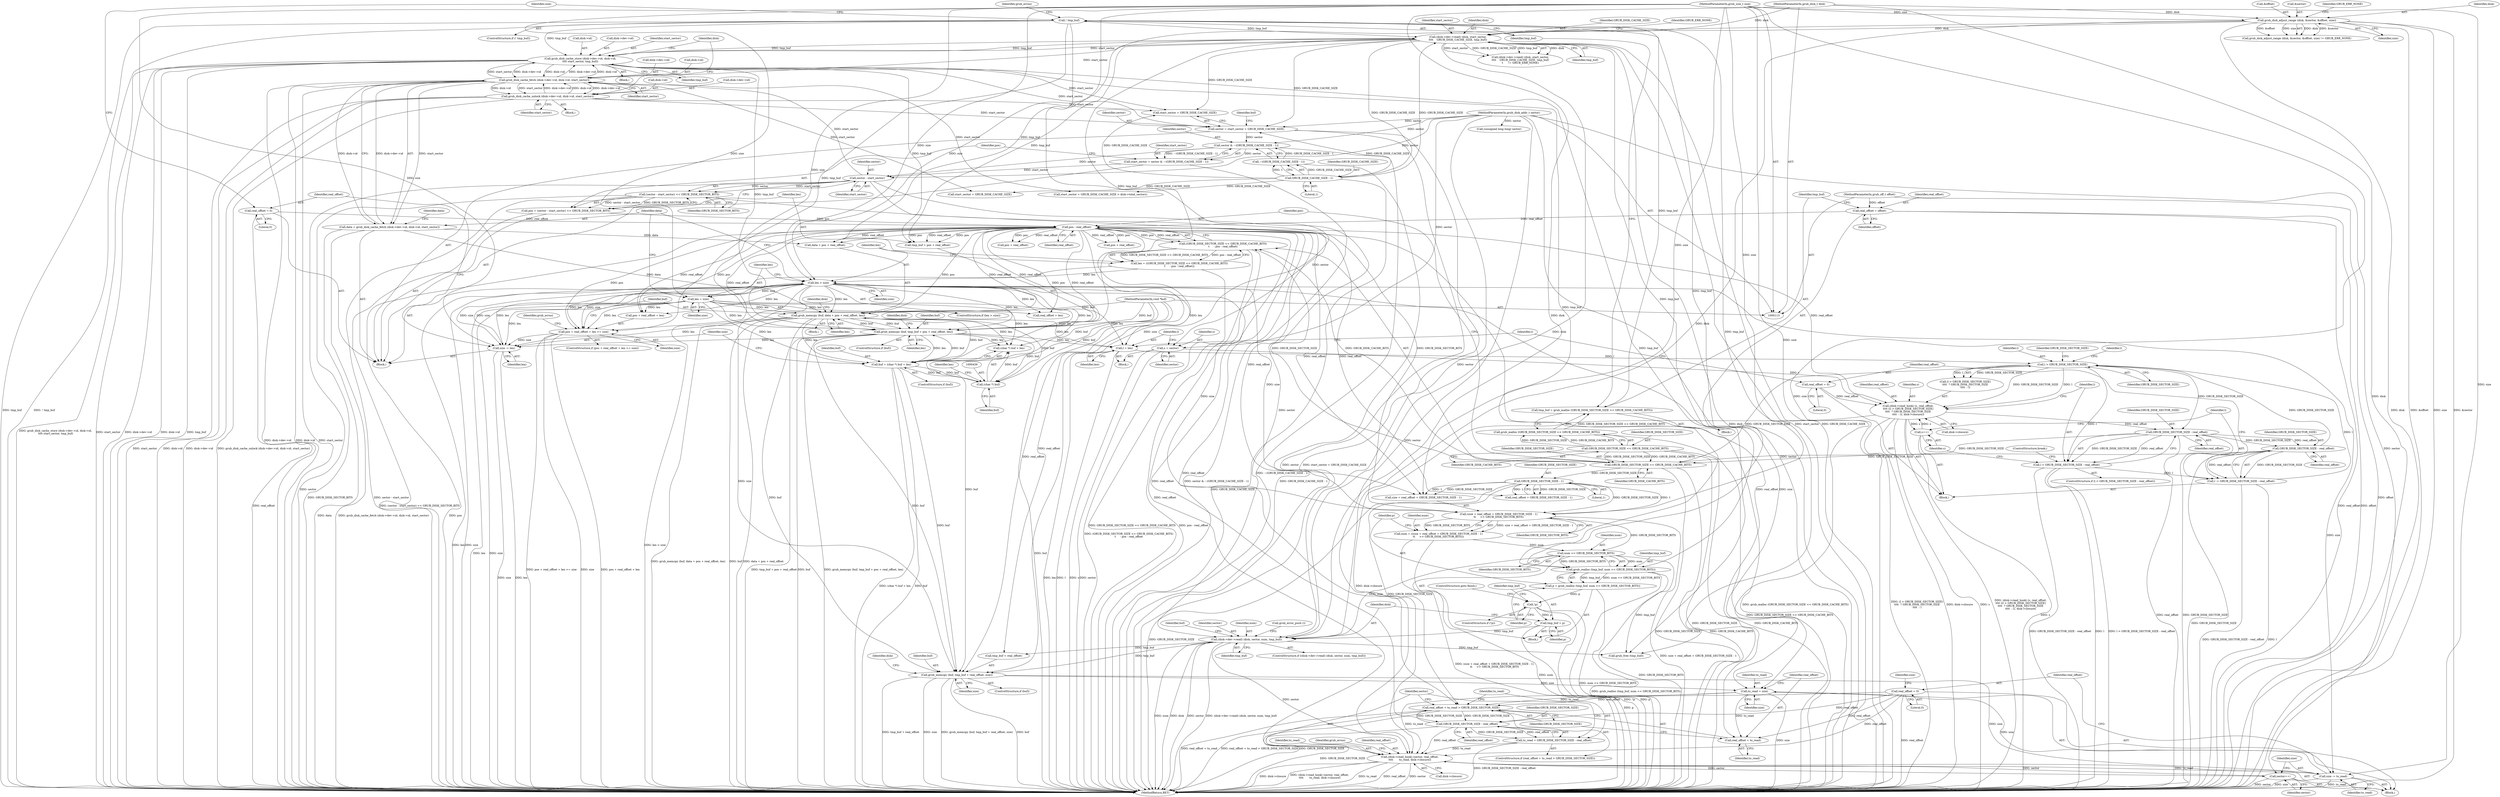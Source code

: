 digraph "0_radare2_c57997e76ec70862174a1b3b3aeb62a6f8570e85@API" {
"1000327" [label="(Call,to_read = size)"];
"1000355" [label="(Call,size -= to_read)"];
"1000341" [label="(Call,(disk->read_hook) (sector, real_offset,\n\t\t\t\t       to_read, disk->closure))"];
"1000296" [label="(Call,(disk->dev->read) (disk, sector, num, tmp_buf))"];
"1000258" [label="(Call,(disk->dev->read) (disk, start_sector,\n\t\t\t\t    GRUB_DISK_CACHE_SIZE, tmp_buf))"];
"1000124" [label="(Call,grub_disk_adjust_range (disk, &sector, &offset, size))"];
"1000114" [label="(MethodParameterIn,grub_disk_t disk)"];
"1000117" [label="(MethodParameterIn,grub_size_t size)"];
"1000198" [label="(Call,grub_disk_cache_fetch (disk->dev->id, disk->id, start_sector))"];
"1000236" [label="(Call,grub_disk_cache_unlock (disk->dev->id, disk->id, start_sector))"];
"1000372" [label="(Call,grub_disk_cache_store (disk->dev->id, disk->id,\n\t\t\t\t start_sector, tmp_buf))"];
"1000154" [label="(Call,! tmp_buf)"];
"1000147" [label="(Call,tmp_buf = grub_malloc (GRUB_DISK_SECTOR_SIZE << GRUB_DISK_CACHE_BITS))"];
"1000149" [label="(Call,grub_malloc (GRUB_DISK_SECTOR_SIZE << GRUB_DISK_CACHE_BITS))"];
"1000150" [label="(Call,GRUB_DISK_SECTOR_SIZE << GRUB_DISK_CACHE_BITS)"];
"1000176" [label="(Call,sector - start_sector)"];
"1000167" [label="(Call,sector & ~(GRUB_DISK_CACHE_SIZE - 1))"];
"1000428" [label="(Call,sector = start_sector + GRUB_DISK_CACHE_SIZE)"];
"1000170" [label="(Call,GRUB_DISK_CACHE_SIZE - 1)"];
"1000115" [label="(MethodParameterIn,grub_disk_addr_t sector)"];
"1000169" [label="(Call,~(GRUB_DISK_CACHE_SIZE - 1))"];
"1000165" [label="(Call,start_sector = sector & ~(GRUB_DISK_CACHE_SIZE - 1))"];
"1000285" [label="(Call,num << GRUB_DISK_SECTOR_BITS)"];
"1000270" [label="(Call,num = ((size + real_offset + GRUB_DISK_SECTOR_SIZE - 1)\n\t\t     >> GRUB_DISK_SECTOR_BITS))"];
"1000272" [label="(Call,(size + real_offset + GRUB_DISK_SECTOR_SIZE - 1)\n\t\t     >> GRUB_DISK_SECTOR_BITS)"];
"1000190" [label="(Call,len > size)"];
"1000180" [label="(Call,len = ((GRUB_DISK_SECTOR_SIZE << GRUB_DISK_CACHE_BITS)\n\t     - pos - real_offset))"];
"1000182" [label="(Call,(GRUB_DISK_SECTOR_SIZE << GRUB_DISK_CACHE_BITS)\n\t     - pos - real_offset)"];
"1000183" [label="(Call,GRUB_DISK_SECTOR_SIZE << GRUB_DISK_CACHE_BITS)"];
"1000422" [label="(Call,GRUB_DISK_SECTOR_SIZE - real_offset)"];
"1000414" [label="(Call,GRUB_DISK_SECTOR_SIZE - real_offset)"];
"1000403" [label="(Call,l > GRUB_DISK_SECTOR_SIZE)"];
"1000393" [label="(Call,l = len)"];
"1000193" [label="(Call,len = size)"];
"1000228" [label="(Call,grub_memcpy (buf, data + pos + real_offset, len))"];
"1000364" [label="(Call,grub_memcpy (buf, tmp_buf + pos + real_offset, len))"];
"1000435" [label="(Call,buf = (char *) buf + len)"];
"1000438" [label="(Call,(char *) buf)"];
"1000118" [label="(MethodParameterIn,void *buf)"];
"1000186" [label="(Call,pos - real_offset)"];
"1000173" [label="(Call,pos = (sector - start_sector) << GRUB_DISK_SECTOR_BITS)"];
"1000175" [label="(Call,(sector - start_sector) << GRUB_DISK_SECTOR_BITS)"];
"1000445" [label="(Call,real_offset = 0)"];
"1000144" [label="(Call,real_offset = offset)"];
"1000116" [label="(MethodParameterIn,grub_off_t offset)"];
"1000196" [label="(Call,data = grub_disk_cache_fetch (disk->dev->id, disk->id, start_sector))"];
"1000420" [label="(Call,l -= GRUB_DISK_SECTOR_SIZE - real_offset)"];
"1000412" [label="(Call,l < GRUB_DISK_SECTOR_SIZE - real_offset)"];
"1000399" [label="(Call,(disk->read_hook) (s, real_offset,\n\t\t\t\t ((l > GRUB_DISK_SECTOR_SIZE)\n\t\t\t\t  ? GRUB_DISK_SECTOR_SIZE\n\t\t\t\t  : l), disk->closure))"];
"1000389" [label="(Call,s = sector)"];
"1000418" [label="(Call,s++)"];
"1000425" [label="(Call,real_offset = 0)"];
"1000442" [label="(Call,size -= len)"];
"1000215" [label="(Call,pos + real_offset + len >= size)"];
"1000277" [label="(Call,GRUB_DISK_SECTOR_SIZE - 1)"];
"1000292" [label="(Call,tmp_buf = p)"];
"1000289" [label="(Call,!p)"];
"1000281" [label="(Call,p = grub_realloc (tmp_buf, num << GRUB_DISK_SECTOR_BITS))"];
"1000283" [label="(Call,grub_realloc (tmp_buf, num << GRUB_DISK_SECTOR_BITS))"];
"1000353" [label="(Call,sector++)"];
"1000338" [label="(Call,GRUB_DISK_SECTOR_SIZE - real_offset)"];
"1000331" [label="(Call,real_offset + to_read > GRUB_DISK_SECTOR_SIZE)"];
"1000358" [label="(Call,real_offset = 0)"];
"1000327" [label="(Call,to_read = size)"];
"1000313" [label="(Call,grub_memcpy (buf, tmp_buf + real_offset, size))"];
"1000336" [label="(Call,to_read = GRUB_DISK_SECTOR_SIZE - real_offset)"];
"1000332" [label="(Call,real_offset + to_read)"];
"1000147" [label="(Call,tmp_buf = grub_malloc (GRUB_DISK_SECTOR_SIZE << GRUB_DISK_CACHE_BITS))"];
"1000312" [label="(Identifier,buf)"];
"1000438" [label="(Call,(char *) buf)"];
"1000339" [label="(Identifier,GRUB_DISK_SECTOR_SIZE)"];
"1000292" [label="(Call,tmp_buf = p)"];
"1000296" [label="(Call,(disk->dev->read) (disk, sector, num, tmp_buf))"];
"1000232" [label="(Call,pos + real_offset)"];
"1000412" [label="(Call,l < GRUB_DISK_SECTOR_SIZE - real_offset)"];
"1000415" [label="(Identifier,GRUB_DISK_SECTOR_SIZE)"];
"1000332" [label="(Call,real_offset + to_read)"];
"1000257" [label="(Call,(disk->dev->read) (disk, start_sector,\n\t\t\t\t    GRUB_DISK_CACHE_SIZE, tmp_buf)\n\t      != GRUB_ERR_NONE)"];
"1000298" [label="(Identifier,sector)"];
"1000313" [label="(Call,grub_memcpy (buf, tmp_buf + real_offset, size))"];
"1000331" [label="(Call,real_offset + to_read > GRUB_DISK_SECTOR_SIZE)"];
"1000334" [label="(Identifier,to_read)"];
"1000145" [label="(Identifier,real_offset)"];
"1000358" [label="(Call,real_offset = 0)"];
"1000157" [label="(Identifier,grub_errno)"];
"1000262" [label="(Identifier,tmp_buf)"];
"1000354" [label="(Identifier,sector)"];
"1000126" [label="(Call,&sector)"];
"1000204" [label="(Call,disk->id)"];
"1000192" [label="(Identifier,size)"];
"1000375" [label="(Identifier,disk)"];
"1000213" [label="(Block,)"];
"1000417" [label="(ControlStructure,break;)"];
"1000194" [label="(Identifier,len)"];
"1000131" [label="(Identifier,GRUB_ERR_NONE)"];
"1000215" [label="(Call,pos + real_offset + len >= size)"];
"1000280" [label="(Identifier,GRUB_DISK_SECTOR_BITS)"];
"1000340" [label="(Identifier,real_offset)"];
"1000389" [label="(Call,s = sector)"];
"1000360" [label="(Literal,0)"];
"1000366" [label="(Call,tmp_buf + pos + real_offset)"];
"1000422" [label="(Call,GRUB_DISK_SECTOR_SIZE - real_offset)"];
"1000282" [label="(Identifier,p)"];
"1000245" [label="(Identifier,start_sector)"];
"1000263" [label="(Identifier,GRUB_ERR_NONE)"];
"1000170" [label="(Call,GRUB_DISK_CACHE_SIZE - 1)"];
"1000397" [label="(Identifier,l)"];
"1000195" [label="(Identifier,size)"];
"1000429" [label="(Identifier,sector)"];
"1000390" [label="(Identifier,s)"];
"1000224" [label="(Identifier,grub_errno)"];
"1000446" [label="(Identifier,real_offset)"];
"1000271" [label="(Identifier,num)"];
"1000114" [label="(MethodParameterIn,grub_disk_t disk)"];
"1000295" [label="(ControlStructure,if ((disk->dev->read) (disk, sector, num, tmp_buf)))"];
"1000196" [label="(Call,data = grub_disk_cache_fetch (disk->dev->id, disk->id, start_sector))"];
"1000183" [label="(Call,GRUB_DISK_SECTOR_SIZE << GRUB_DISK_CACHE_BITS)"];
"1000155" [label="(Identifier,tmp_buf)"];
"1000284" [label="(Identifier,tmp_buf)"];
"1000335" [label="(Identifier,GRUB_DISK_SECTOR_SIZE)"];
"1000176" [label="(Call,sector - start_sector)"];
"1000344" [label="(Identifier,to_read)"];
"1000342" [label="(Identifier,sector)"];
"1000167" [label="(Call,sector & ~(GRUB_DISK_CACHE_SIZE - 1))"];
"1000402" [label="(Call,(l > GRUB_DISK_SECTOR_SIZE)\n\t\t\t\t  ? GRUB_DISK_SECTOR_SIZE\n\t\t\t\t  : l)"];
"1000300" [label="(Identifier,tmp_buf)"];
"1000400" [label="(Identifier,s)"];
"1000291" [label="(ControlStructure,goto finish;)"];
"1000424" [label="(Identifier,real_offset)"];
"1000207" [label="(Identifier,start_sector)"];
"1000404" [label="(Identifier,l)"];
"1000440" [label="(Identifier,buf)"];
"1000373" [label="(Call,disk->dev->id)"];
"1000180" [label="(Call,len = ((GRUB_DISK_SECTOR_SIZE << GRUB_DISK_CACHE_BITS)\n\t     - pos - real_offset))"];
"1000149" [label="(Call,grub_malloc (GRUB_DISK_SECTOR_SIZE << GRUB_DISK_CACHE_BITS))"];
"1000359" [label="(Identifier,real_offset)"];
"1000382" [label="(Identifier,tmp_buf)"];
"1000362" [label="(ControlStructure,if (buf))"];
"1000277" [label="(Call,GRUB_DISK_SECTOR_SIZE - 1)"];
"1000260" [label="(Identifier,start_sector)"];
"1000287" [label="(Identifier,GRUB_DISK_SECTOR_BITS)"];
"1000395" [label="(Identifier,len)"];
"1000235" [label="(Identifier,len)"];
"1000125" [label="(Identifier,disk)"];
"1000251" [label="(Call,start_sector + GRUB_DISK_CACHE_SIZE)"];
"1000237" [label="(Call,disk->dev->id)"];
"1000153" [label="(ControlStructure,if (! tmp_buf))"];
"1000166" [label="(Identifier,start_sector)"];
"1000221" [label="(Identifier,size)"];
"1000279" [label="(Literal,1)"];
"1000150" [label="(Call,GRUB_DISK_SECTOR_SIZE << GRUB_DISK_CACHE_BITS)"];
"1000144" [label="(Call,real_offset = offset)"];
"1000447" [label="(Literal,0)"];
"1000179" [label="(Identifier,GRUB_DISK_SECTOR_BITS)"];
"1000199" [label="(Call,disk->dev->id)"];
"1000273" [label="(Call,size + real_offset + GRUB_DISK_SECTOR_SIZE - 1)"];
"1000336" [label="(Call,to_read = GRUB_DISK_SECTOR_SIZE - real_offset)"];
"1000387" [label="(Block,)"];
"1000119" [label="(Block,)"];
"1000230" [label="(Call,data + pos + real_offset)"];
"1000124" [label="(Call,grub_disk_adjust_range (disk, &sector, &offset, size))"];
"1000177" [label="(Identifier,sector)"];
"1000434" [label="(Identifier,buf)"];
"1000433" [label="(ControlStructure,if (buf))"];
"1000453" [label="(MethodReturn,RET)"];
"1000115" [label="(MethodParameterIn,grub_disk_addr_t sector)"];
"1000435" [label="(Call,buf = (char *) buf + len)"];
"1000289" [label="(Call,!p)"];
"1000371" [label="(Identifier,len)"];
"1000181" [label="(Identifier,len)"];
"1000299" [label="(Identifier,num)"];
"1000302" [label="(Call,grub_error_push ())"];
"1000154" [label="(Call,! tmp_buf)"];
"1000236" [label="(Call,grub_disk_cache_unlock (disk->dev->id, disk->id, start_sector))"];
"1000385" [label="(Identifier,disk)"];
"1000286" [label="(Identifier,num)"];
"1000341" [label="(Call,(disk->read_hook) (sector, real_offset,\n\t\t\t\t       to_read, disk->closure))"];
"1000421" [label="(Identifier,l)"];
"1000391" [label="(Identifier,sector)"];
"1000290" [label="(Identifier,p)"];
"1000443" [label="(Identifier,size)"];
"1000423" [label="(Identifier,GRUB_DISK_SECTOR_SIZE)"];
"1000408" [label="(Call,disk->closure)"];
"1000174" [label="(Identifier,pos)"];
"1000372" [label="(Call,grub_disk_cache_store (disk->dev->id, disk->id,\n\t\t\t\t start_sector, tmp_buf))"];
"1000368" [label="(Call,pos + real_offset)"];
"1000270" [label="(Call,num = ((size + real_offset + GRUB_DISK_SECTOR_SIZE - 1)\n\t\t     >> GRUB_DISK_SECTOR_BITS))"];
"1000218" [label="(Call,real_offset + len)"];
"1000418" [label="(Call,s++)"];
"1000173" [label="(Call,pos = (sector - start_sector) << GRUB_DISK_SECTOR_BITS)"];
"1000191" [label="(Identifier,len)"];
"1000239" [label="(Identifier,disk)"];
"1000210" [label="(Block,)"];
"1000328" [label="(Identifier,to_read)"];
"1000123" [label="(Call,grub_disk_adjust_range (disk, &sector, &offset, size) != GRUB_ERR_NONE)"];
"1000399" [label="(Call,(disk->read_hook) (s, real_offset,\n\t\t\t\t ((l > GRUB_DISK_SECTOR_SIZE)\n\t\t\t\t  ? GRUB_DISK_SECTOR_SIZE\n\t\t\t\t  : l), disk->closure))"];
"1000137" [label="(Call,(unsigned long long) sector)"];
"1000427" [label="(Literal,0)"];
"1000151" [label="(Identifier,GRUB_DISK_SECTOR_SIZE)"];
"1000175" [label="(Call,(sector - start_sector) << GRUB_DISK_SECTOR_BITS)"];
"1000356" [label="(Identifier,size)"];
"1000148" [label="(Identifier,tmp_buf)"];
"1000250" [label="(Call,start_sector + GRUB_DISK_CACHE_SIZE > disk->total_sectors)"];
"1000297" [label="(Identifier,disk)"];
"1000116" [label="(MethodParameterIn,grub_off_t offset)"];
"1000285" [label="(Call,num << GRUB_DISK_SECTOR_BITS)"];
"1000229" [label="(Identifier,buf)"];
"1000198" [label="(Call,grub_disk_cache_fetch (disk->dev->id, disk->id, start_sector))"];
"1000401" [label="(Identifier,real_offset)"];
"1000160" [label="(Block,)"];
"1000315" [label="(Call,tmp_buf + real_offset)"];
"1000184" [label="(Identifier,GRUB_DISK_SECTOR_SIZE)"];
"1000398" [label="(Block,)"];
"1000165" [label="(Call,start_sector = sector & ~(GRUB_DISK_CACHE_SIZE - 1))"];
"1000146" [label="(Identifier,offset)"];
"1000357" [label="(Identifier,to_read)"];
"1000437" [label="(Call,(char *) buf + len)"];
"1000117" [label="(MethodParameterIn,grub_size_t size)"];
"1000345" [label="(Call,disk->closure)"];
"1000333" [label="(Identifier,real_offset)"];
"1000350" [label="(Identifier,grub_errno)"];
"1000381" [label="(Identifier,start_sector)"];
"1000182" [label="(Call,(GRUB_DISK_SECTOR_SIZE << GRUB_DISK_CACHE_BITS)\n\t     - pos - real_offset)"];
"1000394" [label="(Identifier,l)"];
"1000209" [label="(Identifier,data)"];
"1000426" [label="(Identifier,real_offset)"];
"1000414" [label="(Call,GRUB_DISK_SECTOR_SIZE - real_offset)"];
"1000259" [label="(Identifier,disk)"];
"1000321" [label="(Identifier,disk)"];
"1000330" [label="(ControlStructure,if (real_offset + to_read > GRUB_DISK_SECTOR_SIZE))"];
"1000428" [label="(Call,sector = start_sector + GRUB_DISK_CACHE_SIZE)"];
"1000152" [label="(Identifier,GRUB_DISK_CACHE_BITS)"];
"1000419" [label="(Identifier,s)"];
"1000430" [label="(Call,start_sector + GRUB_DISK_CACHE_SIZE)"];
"1000118" [label="(MethodParameterIn,void *buf)"];
"1000343" [label="(Identifier,real_offset)"];
"1000365" [label="(Identifier,buf)"];
"1000378" [label="(Call,disk->id)"];
"1000275" [label="(Call,real_offset + GRUB_DISK_SECTOR_SIZE - 1)"];
"1000329" [label="(Identifier,size)"];
"1000169" [label="(Call,~(GRUB_DISK_CACHE_SIZE - 1))"];
"1000193" [label="(Call,len = size)"];
"1000186" [label="(Call,pos - real_offset)"];
"1000405" [label="(Identifier,GRUB_DISK_SECTOR_SIZE)"];
"1000197" [label="(Identifier,data)"];
"1000283" [label="(Call,grub_realloc (tmp_buf, num << GRUB_DISK_SECTOR_BITS))"];
"1000264" [label="(Block,)"];
"1000327" [label="(Call,to_read = size)"];
"1000178" [label="(Identifier,start_sector)"];
"1000190" [label="(Call,len > size)"];
"1000258" [label="(Call,(disk->dev->read) (disk, start_sector,\n\t\t\t\t    GRUB_DISK_CACHE_SIZE, tmp_buf))"];
"1000278" [label="(Identifier,GRUB_DISK_SECTOR_SIZE)"];
"1000216" [label="(Call,pos + real_offset + len)"];
"1000449" [label="(Call,grub_free (tmp_buf))"];
"1000355" [label="(Call,size -= to_read)"];
"1000130" [label="(Identifier,size)"];
"1000318" [label="(Identifier,size)"];
"1000444" [label="(Identifier,len)"];
"1000314" [label="(Identifier,buf)"];
"1000411" [label="(ControlStructure,if (l < GRUB_DISK_SECTOR_SIZE - real_offset))"];
"1000324" [label="(Identifier,size)"];
"1000159" [label="(Identifier,size)"];
"1000325" [label="(Block,)"];
"1000416" [label="(Identifier,real_offset)"];
"1000185" [label="(Identifier,GRUB_DISK_CACHE_BITS)"];
"1000172" [label="(Literal,1)"];
"1000441" [label="(Identifier,len)"];
"1000353" [label="(Call,sector++)"];
"1000242" [label="(Call,disk->id)"];
"1000189" [label="(ControlStructure,if (len > size))"];
"1000338" [label="(Call,GRUB_DISK_SECTOR_SIZE - real_offset)"];
"1000406" [label="(Identifier,GRUB_DISK_SECTOR_SIZE)"];
"1000294" [label="(Identifier,p)"];
"1000337" [label="(Identifier,to_read)"];
"1000293" [label="(Identifier,tmp_buf)"];
"1000228" [label="(Call,grub_memcpy (buf, data + pos + real_offset, len))"];
"1000288" [label="(ControlStructure,if (!p))"];
"1000364" [label="(Call,grub_memcpy (buf, tmp_buf + pos + real_offset, len))"];
"1000128" [label="(Call,&offset)"];
"1000407" [label="(Identifier,l)"];
"1000413" [label="(Identifier,l)"];
"1000311" [label="(ControlStructure,if (buf))"];
"1000168" [label="(Identifier,sector)"];
"1000261" [label="(Identifier,GRUB_DISK_CACHE_SIZE)"];
"1000188" [label="(Identifier,real_offset)"];
"1000272" [label="(Call,(size + real_offset + GRUB_DISK_SECTOR_SIZE - 1)\n\t\t     >> GRUB_DISK_SECTOR_BITS)"];
"1000445" [label="(Call,real_offset = 0)"];
"1000442" [label="(Call,size -= len)"];
"1000425" [label="(Call,real_offset = 0)"];
"1000247" [label="(Block,)"];
"1000393" [label="(Call,l = len)"];
"1000403" [label="(Call,l > GRUB_DISK_SECTOR_SIZE)"];
"1000214" [label="(ControlStructure,if (pos + real_offset + len >= size))"];
"1000420" [label="(Call,l -= GRUB_DISK_SECTOR_SIZE - real_offset)"];
"1000187" [label="(Identifier,pos)"];
"1000171" [label="(Identifier,GRUB_DISK_CACHE_SIZE)"];
"1000436" [label="(Identifier,buf)"];
"1000281" [label="(Call,p = grub_realloc (tmp_buf, num << GRUB_DISK_SECTOR_BITS))"];
"1000327" -> "1000325"  [label="AST: "];
"1000327" -> "1000329"  [label="CFG: "];
"1000328" -> "1000327"  [label="AST: "];
"1000329" -> "1000327"  [label="AST: "];
"1000333" -> "1000327"  [label="CFG: "];
"1000327" -> "1000453"  [label="DDG: size"];
"1000355" -> "1000327"  [label="DDG: size"];
"1000313" -> "1000327"  [label="DDG: size"];
"1000117" -> "1000327"  [label="DDG: size"];
"1000190" -> "1000327"  [label="DDG: size"];
"1000327" -> "1000331"  [label="DDG: to_read"];
"1000327" -> "1000332"  [label="DDG: to_read"];
"1000327" -> "1000341"  [label="DDG: to_read"];
"1000355" -> "1000325"  [label="AST: "];
"1000355" -> "1000357"  [label="CFG: "];
"1000356" -> "1000355"  [label="AST: "];
"1000357" -> "1000355"  [label="AST: "];
"1000359" -> "1000355"  [label="CFG: "];
"1000355" -> "1000453"  [label="DDG: size"];
"1000355" -> "1000453"  [label="DDG: to_read"];
"1000341" -> "1000355"  [label="DDG: to_read"];
"1000117" -> "1000355"  [label="DDG: size"];
"1000313" -> "1000355"  [label="DDG: size"];
"1000190" -> "1000355"  [label="DDG: size"];
"1000341" -> "1000325"  [label="AST: "];
"1000341" -> "1000345"  [label="CFG: "];
"1000342" -> "1000341"  [label="AST: "];
"1000343" -> "1000341"  [label="AST: "];
"1000344" -> "1000341"  [label="AST: "];
"1000345" -> "1000341"  [label="AST: "];
"1000350" -> "1000341"  [label="CFG: "];
"1000341" -> "1000453"  [label="DDG: to_read"];
"1000341" -> "1000453"  [label="DDG: real_offset"];
"1000341" -> "1000453"  [label="DDG: sector"];
"1000341" -> "1000453"  [label="DDG: disk->closure"];
"1000341" -> "1000453"  [label="DDG: (disk->read_hook) (sector, real_offset,\n\t\t\t\t       to_read, disk->closure)"];
"1000296" -> "1000341"  [label="DDG: sector"];
"1000353" -> "1000341"  [label="DDG: sector"];
"1000115" -> "1000341"  [label="DDG: sector"];
"1000338" -> "1000341"  [label="DDG: real_offset"];
"1000358" -> "1000341"  [label="DDG: real_offset"];
"1000186" -> "1000341"  [label="DDG: real_offset"];
"1000336" -> "1000341"  [label="DDG: to_read"];
"1000399" -> "1000341"  [label="DDG: disk->closure"];
"1000341" -> "1000353"  [label="DDG: sector"];
"1000296" -> "1000295"  [label="AST: "];
"1000296" -> "1000300"  [label="CFG: "];
"1000297" -> "1000296"  [label="AST: "];
"1000298" -> "1000296"  [label="AST: "];
"1000299" -> "1000296"  [label="AST: "];
"1000300" -> "1000296"  [label="AST: "];
"1000302" -> "1000296"  [label="CFG: "];
"1000312" -> "1000296"  [label="CFG: "];
"1000296" -> "1000453"  [label="DDG: sector"];
"1000296" -> "1000453"  [label="DDG: (disk->dev->read) (disk, sector, num, tmp_buf)"];
"1000296" -> "1000453"  [label="DDG: num"];
"1000296" -> "1000453"  [label="DDG: disk"];
"1000258" -> "1000296"  [label="DDG: disk"];
"1000124" -> "1000296"  [label="DDG: disk"];
"1000114" -> "1000296"  [label="DDG: disk"];
"1000176" -> "1000296"  [label="DDG: sector"];
"1000115" -> "1000296"  [label="DDG: sector"];
"1000285" -> "1000296"  [label="DDG: num"];
"1000292" -> "1000296"  [label="DDG: tmp_buf"];
"1000296" -> "1000313"  [label="DDG: tmp_buf"];
"1000296" -> "1000315"  [label="DDG: tmp_buf"];
"1000296" -> "1000449"  [label="DDG: tmp_buf"];
"1000258" -> "1000257"  [label="AST: "];
"1000258" -> "1000262"  [label="CFG: "];
"1000259" -> "1000258"  [label="AST: "];
"1000260" -> "1000258"  [label="AST: "];
"1000261" -> "1000258"  [label="AST: "];
"1000262" -> "1000258"  [label="AST: "];
"1000263" -> "1000258"  [label="CFG: "];
"1000258" -> "1000453"  [label="DDG: disk"];
"1000258" -> "1000453"  [label="DDG: start_sector"];
"1000258" -> "1000453"  [label="DDG: GRUB_DISK_CACHE_SIZE"];
"1000258" -> "1000170"  [label="DDG: GRUB_DISK_CACHE_SIZE"];
"1000258" -> "1000257"  [label="DDG: disk"];
"1000258" -> "1000257"  [label="DDG: start_sector"];
"1000258" -> "1000257"  [label="DDG: GRUB_DISK_CACHE_SIZE"];
"1000258" -> "1000257"  [label="DDG: tmp_buf"];
"1000124" -> "1000258"  [label="DDG: disk"];
"1000114" -> "1000258"  [label="DDG: disk"];
"1000198" -> "1000258"  [label="DDG: start_sector"];
"1000170" -> "1000258"  [label="DDG: GRUB_DISK_CACHE_SIZE"];
"1000154" -> "1000258"  [label="DDG: tmp_buf"];
"1000372" -> "1000258"  [label="DDG: tmp_buf"];
"1000258" -> "1000283"  [label="DDG: tmp_buf"];
"1000258" -> "1000364"  [label="DDG: tmp_buf"];
"1000258" -> "1000366"  [label="DDG: tmp_buf"];
"1000258" -> "1000372"  [label="DDG: start_sector"];
"1000258" -> "1000372"  [label="DDG: tmp_buf"];
"1000258" -> "1000428"  [label="DDG: GRUB_DISK_CACHE_SIZE"];
"1000258" -> "1000430"  [label="DDG: GRUB_DISK_CACHE_SIZE"];
"1000124" -> "1000123"  [label="AST: "];
"1000124" -> "1000130"  [label="CFG: "];
"1000125" -> "1000124"  [label="AST: "];
"1000126" -> "1000124"  [label="AST: "];
"1000128" -> "1000124"  [label="AST: "];
"1000130" -> "1000124"  [label="AST: "];
"1000131" -> "1000124"  [label="CFG: "];
"1000124" -> "1000453"  [label="DDG: size"];
"1000124" -> "1000453"  [label="DDG: &sector"];
"1000124" -> "1000453"  [label="DDG: disk"];
"1000124" -> "1000453"  [label="DDG: &offset"];
"1000124" -> "1000123"  [label="DDG: disk"];
"1000124" -> "1000123"  [label="DDG: &sector"];
"1000124" -> "1000123"  [label="DDG: &offset"];
"1000124" -> "1000123"  [label="DDG: size"];
"1000114" -> "1000124"  [label="DDG: disk"];
"1000117" -> "1000124"  [label="DDG: size"];
"1000124" -> "1000190"  [label="DDG: size"];
"1000114" -> "1000113"  [label="AST: "];
"1000114" -> "1000453"  [label="DDG: disk"];
"1000117" -> "1000113"  [label="AST: "];
"1000117" -> "1000453"  [label="DDG: size"];
"1000117" -> "1000190"  [label="DDG: size"];
"1000117" -> "1000193"  [label="DDG: size"];
"1000117" -> "1000215"  [label="DDG: size"];
"1000117" -> "1000272"  [label="DDG: size"];
"1000117" -> "1000273"  [label="DDG: size"];
"1000117" -> "1000313"  [label="DDG: size"];
"1000117" -> "1000442"  [label="DDG: size"];
"1000198" -> "1000196"  [label="AST: "];
"1000198" -> "1000207"  [label="CFG: "];
"1000199" -> "1000198"  [label="AST: "];
"1000204" -> "1000198"  [label="AST: "];
"1000207" -> "1000198"  [label="AST: "];
"1000196" -> "1000198"  [label="CFG: "];
"1000198" -> "1000453"  [label="DDG: start_sector"];
"1000198" -> "1000453"  [label="DDG: disk->dev->id"];
"1000198" -> "1000453"  [label="DDG: disk->id"];
"1000198" -> "1000196"  [label="DDG: disk->dev->id"];
"1000198" -> "1000196"  [label="DDG: disk->id"];
"1000198" -> "1000196"  [label="DDG: start_sector"];
"1000236" -> "1000198"  [label="DDG: disk->dev->id"];
"1000236" -> "1000198"  [label="DDG: disk->id"];
"1000372" -> "1000198"  [label="DDG: disk->dev->id"];
"1000372" -> "1000198"  [label="DDG: disk->id"];
"1000176" -> "1000198"  [label="DDG: start_sector"];
"1000198" -> "1000236"  [label="DDG: disk->dev->id"];
"1000198" -> "1000236"  [label="DDG: disk->id"];
"1000198" -> "1000236"  [label="DDG: start_sector"];
"1000198" -> "1000250"  [label="DDG: start_sector"];
"1000198" -> "1000251"  [label="DDG: start_sector"];
"1000198" -> "1000372"  [label="DDG: disk->dev->id"];
"1000198" -> "1000372"  [label="DDG: disk->id"];
"1000198" -> "1000372"  [label="DDG: start_sector"];
"1000236" -> "1000210"  [label="AST: "];
"1000236" -> "1000245"  [label="CFG: "];
"1000237" -> "1000236"  [label="AST: "];
"1000242" -> "1000236"  [label="AST: "];
"1000245" -> "1000236"  [label="AST: "];
"1000385" -> "1000236"  [label="CFG: "];
"1000236" -> "1000453"  [label="DDG: disk->dev->id"];
"1000236" -> "1000453"  [label="DDG: grub_disk_cache_unlock (disk->dev->id, disk->id, start_sector)"];
"1000236" -> "1000453"  [label="DDG: disk->id"];
"1000236" -> "1000453"  [label="DDG: start_sector"];
"1000236" -> "1000428"  [label="DDG: start_sector"];
"1000236" -> "1000430"  [label="DDG: start_sector"];
"1000372" -> "1000247"  [label="AST: "];
"1000372" -> "1000382"  [label="CFG: "];
"1000373" -> "1000372"  [label="AST: "];
"1000378" -> "1000372"  [label="AST: "];
"1000381" -> "1000372"  [label="AST: "];
"1000382" -> "1000372"  [label="AST: "];
"1000385" -> "1000372"  [label="CFG: "];
"1000372" -> "1000453"  [label="DDG: disk->dev->id"];
"1000372" -> "1000453"  [label="DDG: disk->id"];
"1000372" -> "1000453"  [label="DDG: tmp_buf"];
"1000372" -> "1000453"  [label="DDG: grub_disk_cache_store (disk->dev->id, disk->id,\n\t\t\t\t start_sector, tmp_buf)"];
"1000372" -> "1000453"  [label="DDG: start_sector"];
"1000372" -> "1000283"  [label="DDG: tmp_buf"];
"1000372" -> "1000364"  [label="DDG: tmp_buf"];
"1000372" -> "1000366"  [label="DDG: tmp_buf"];
"1000154" -> "1000372"  [label="DDG: tmp_buf"];
"1000372" -> "1000428"  [label="DDG: start_sector"];
"1000372" -> "1000430"  [label="DDG: start_sector"];
"1000372" -> "1000449"  [label="DDG: tmp_buf"];
"1000154" -> "1000153"  [label="AST: "];
"1000154" -> "1000155"  [label="CFG: "];
"1000155" -> "1000154"  [label="AST: "];
"1000157" -> "1000154"  [label="CFG: "];
"1000159" -> "1000154"  [label="CFG: "];
"1000154" -> "1000453"  [label="DDG: tmp_buf"];
"1000154" -> "1000453"  [label="DDG: ! tmp_buf"];
"1000147" -> "1000154"  [label="DDG: tmp_buf"];
"1000154" -> "1000283"  [label="DDG: tmp_buf"];
"1000154" -> "1000364"  [label="DDG: tmp_buf"];
"1000154" -> "1000366"  [label="DDG: tmp_buf"];
"1000154" -> "1000449"  [label="DDG: tmp_buf"];
"1000147" -> "1000119"  [label="AST: "];
"1000147" -> "1000149"  [label="CFG: "];
"1000148" -> "1000147"  [label="AST: "];
"1000149" -> "1000147"  [label="AST: "];
"1000155" -> "1000147"  [label="CFG: "];
"1000147" -> "1000453"  [label="DDG: grub_malloc (GRUB_DISK_SECTOR_SIZE << GRUB_DISK_CACHE_BITS)"];
"1000149" -> "1000147"  [label="DDG: GRUB_DISK_SECTOR_SIZE << GRUB_DISK_CACHE_BITS"];
"1000149" -> "1000150"  [label="CFG: "];
"1000150" -> "1000149"  [label="AST: "];
"1000149" -> "1000453"  [label="DDG: GRUB_DISK_SECTOR_SIZE << GRUB_DISK_CACHE_BITS"];
"1000150" -> "1000149"  [label="DDG: GRUB_DISK_SECTOR_SIZE"];
"1000150" -> "1000149"  [label="DDG: GRUB_DISK_CACHE_BITS"];
"1000150" -> "1000152"  [label="CFG: "];
"1000151" -> "1000150"  [label="AST: "];
"1000152" -> "1000150"  [label="AST: "];
"1000150" -> "1000453"  [label="DDG: GRUB_DISK_SECTOR_SIZE"];
"1000150" -> "1000453"  [label="DDG: GRUB_DISK_CACHE_BITS"];
"1000150" -> "1000183"  [label="DDG: GRUB_DISK_SECTOR_SIZE"];
"1000150" -> "1000183"  [label="DDG: GRUB_DISK_CACHE_BITS"];
"1000176" -> "1000175"  [label="AST: "];
"1000176" -> "1000178"  [label="CFG: "];
"1000177" -> "1000176"  [label="AST: "];
"1000178" -> "1000176"  [label="AST: "];
"1000179" -> "1000176"  [label="CFG: "];
"1000176" -> "1000453"  [label="DDG: sector"];
"1000176" -> "1000175"  [label="DDG: sector"];
"1000176" -> "1000175"  [label="DDG: start_sector"];
"1000167" -> "1000176"  [label="DDG: sector"];
"1000115" -> "1000176"  [label="DDG: sector"];
"1000165" -> "1000176"  [label="DDG: start_sector"];
"1000176" -> "1000389"  [label="DDG: sector"];
"1000167" -> "1000165"  [label="AST: "];
"1000167" -> "1000169"  [label="CFG: "];
"1000168" -> "1000167"  [label="AST: "];
"1000169" -> "1000167"  [label="AST: "];
"1000165" -> "1000167"  [label="CFG: "];
"1000167" -> "1000453"  [label="DDG: ~(GRUB_DISK_CACHE_SIZE - 1)"];
"1000167" -> "1000165"  [label="DDG: sector"];
"1000167" -> "1000165"  [label="DDG: ~(GRUB_DISK_CACHE_SIZE - 1)"];
"1000428" -> "1000167"  [label="DDG: sector"];
"1000115" -> "1000167"  [label="DDG: sector"];
"1000169" -> "1000167"  [label="DDG: GRUB_DISK_CACHE_SIZE - 1"];
"1000428" -> "1000160"  [label="AST: "];
"1000428" -> "1000430"  [label="CFG: "];
"1000429" -> "1000428"  [label="AST: "];
"1000430" -> "1000428"  [label="AST: "];
"1000434" -> "1000428"  [label="CFG: "];
"1000428" -> "1000453"  [label="DDG: start_sector + GRUB_DISK_CACHE_SIZE"];
"1000428" -> "1000453"  [label="DDG: sector"];
"1000170" -> "1000428"  [label="DDG: GRUB_DISK_CACHE_SIZE"];
"1000115" -> "1000428"  [label="DDG: sector"];
"1000170" -> "1000169"  [label="AST: "];
"1000170" -> "1000172"  [label="CFG: "];
"1000171" -> "1000170"  [label="AST: "];
"1000172" -> "1000170"  [label="AST: "];
"1000169" -> "1000170"  [label="CFG: "];
"1000170" -> "1000453"  [label="DDG: GRUB_DISK_CACHE_SIZE"];
"1000170" -> "1000169"  [label="DDG: GRUB_DISK_CACHE_SIZE"];
"1000170" -> "1000169"  [label="DDG: 1"];
"1000170" -> "1000250"  [label="DDG: GRUB_DISK_CACHE_SIZE"];
"1000170" -> "1000251"  [label="DDG: GRUB_DISK_CACHE_SIZE"];
"1000170" -> "1000430"  [label="DDG: GRUB_DISK_CACHE_SIZE"];
"1000115" -> "1000113"  [label="AST: "];
"1000115" -> "1000453"  [label="DDG: sector"];
"1000115" -> "1000137"  [label="DDG: sector"];
"1000115" -> "1000353"  [label="DDG: sector"];
"1000115" -> "1000389"  [label="DDG: sector"];
"1000169" -> "1000453"  [label="DDG: GRUB_DISK_CACHE_SIZE - 1"];
"1000165" -> "1000160"  [label="AST: "];
"1000166" -> "1000165"  [label="AST: "];
"1000174" -> "1000165"  [label="CFG: "];
"1000165" -> "1000453"  [label="DDG: sector & ~(GRUB_DISK_CACHE_SIZE - 1)"];
"1000285" -> "1000283"  [label="AST: "];
"1000285" -> "1000287"  [label="CFG: "];
"1000286" -> "1000285"  [label="AST: "];
"1000287" -> "1000285"  [label="AST: "];
"1000283" -> "1000285"  [label="CFG: "];
"1000285" -> "1000453"  [label="DDG: num"];
"1000285" -> "1000453"  [label="DDG: GRUB_DISK_SECTOR_BITS"];
"1000285" -> "1000283"  [label="DDG: num"];
"1000285" -> "1000283"  [label="DDG: GRUB_DISK_SECTOR_BITS"];
"1000270" -> "1000285"  [label="DDG: num"];
"1000272" -> "1000285"  [label="DDG: GRUB_DISK_SECTOR_BITS"];
"1000270" -> "1000264"  [label="AST: "];
"1000270" -> "1000272"  [label="CFG: "];
"1000271" -> "1000270"  [label="AST: "];
"1000272" -> "1000270"  [label="AST: "];
"1000282" -> "1000270"  [label="CFG: "];
"1000270" -> "1000453"  [label="DDG: (size + real_offset + GRUB_DISK_SECTOR_SIZE - 1)\n\t\t     >> GRUB_DISK_SECTOR_BITS"];
"1000272" -> "1000270"  [label="DDG: size + real_offset + GRUB_DISK_SECTOR_SIZE - 1"];
"1000272" -> "1000270"  [label="DDG: GRUB_DISK_SECTOR_BITS"];
"1000272" -> "1000280"  [label="CFG: "];
"1000273" -> "1000272"  [label="AST: "];
"1000280" -> "1000272"  [label="AST: "];
"1000272" -> "1000453"  [label="DDG: size + real_offset + GRUB_DISK_SECTOR_SIZE - 1"];
"1000190" -> "1000272"  [label="DDG: size"];
"1000186" -> "1000272"  [label="DDG: real_offset"];
"1000277" -> "1000272"  [label="DDG: GRUB_DISK_SECTOR_SIZE"];
"1000277" -> "1000272"  [label="DDG: 1"];
"1000175" -> "1000272"  [label="DDG: GRUB_DISK_SECTOR_BITS"];
"1000190" -> "1000189"  [label="AST: "];
"1000190" -> "1000192"  [label="CFG: "];
"1000191" -> "1000190"  [label="AST: "];
"1000192" -> "1000190"  [label="AST: "];
"1000194" -> "1000190"  [label="CFG: "];
"1000197" -> "1000190"  [label="CFG: "];
"1000190" -> "1000453"  [label="DDG: len > size"];
"1000190" -> "1000453"  [label="DDG: len"];
"1000190" -> "1000453"  [label="DDG: size"];
"1000180" -> "1000190"  [label="DDG: len"];
"1000442" -> "1000190"  [label="DDG: size"];
"1000190" -> "1000193"  [label="DDG: size"];
"1000190" -> "1000215"  [label="DDG: len"];
"1000190" -> "1000215"  [label="DDG: size"];
"1000190" -> "1000216"  [label="DDG: len"];
"1000190" -> "1000218"  [label="DDG: len"];
"1000190" -> "1000228"  [label="DDG: len"];
"1000190" -> "1000273"  [label="DDG: size"];
"1000190" -> "1000313"  [label="DDG: size"];
"1000190" -> "1000364"  [label="DDG: len"];
"1000190" -> "1000393"  [label="DDG: len"];
"1000190" -> "1000435"  [label="DDG: len"];
"1000190" -> "1000437"  [label="DDG: len"];
"1000190" -> "1000442"  [label="DDG: len"];
"1000190" -> "1000442"  [label="DDG: size"];
"1000180" -> "1000160"  [label="AST: "];
"1000180" -> "1000182"  [label="CFG: "];
"1000181" -> "1000180"  [label="AST: "];
"1000182" -> "1000180"  [label="AST: "];
"1000191" -> "1000180"  [label="CFG: "];
"1000180" -> "1000453"  [label="DDG: (GRUB_DISK_SECTOR_SIZE << GRUB_DISK_CACHE_BITS)\n\t     - pos - real_offset"];
"1000182" -> "1000180"  [label="DDG: GRUB_DISK_SECTOR_SIZE << GRUB_DISK_CACHE_BITS"];
"1000182" -> "1000180"  [label="DDG: pos - real_offset"];
"1000182" -> "1000186"  [label="CFG: "];
"1000183" -> "1000182"  [label="AST: "];
"1000186" -> "1000182"  [label="AST: "];
"1000182" -> "1000453"  [label="DDG: pos - real_offset"];
"1000182" -> "1000453"  [label="DDG: GRUB_DISK_SECTOR_SIZE << GRUB_DISK_CACHE_BITS"];
"1000183" -> "1000182"  [label="DDG: GRUB_DISK_SECTOR_SIZE"];
"1000183" -> "1000182"  [label="DDG: GRUB_DISK_CACHE_BITS"];
"1000186" -> "1000182"  [label="DDG: pos"];
"1000186" -> "1000182"  [label="DDG: real_offset"];
"1000183" -> "1000185"  [label="CFG: "];
"1000184" -> "1000183"  [label="AST: "];
"1000185" -> "1000183"  [label="AST: "];
"1000187" -> "1000183"  [label="CFG: "];
"1000183" -> "1000453"  [label="DDG: GRUB_DISK_CACHE_BITS"];
"1000183" -> "1000453"  [label="DDG: GRUB_DISK_SECTOR_SIZE"];
"1000422" -> "1000183"  [label="DDG: GRUB_DISK_SECTOR_SIZE"];
"1000414" -> "1000183"  [label="DDG: GRUB_DISK_SECTOR_SIZE"];
"1000183" -> "1000277"  [label="DDG: GRUB_DISK_SECTOR_SIZE"];
"1000183" -> "1000403"  [label="DDG: GRUB_DISK_SECTOR_SIZE"];
"1000422" -> "1000420"  [label="AST: "];
"1000422" -> "1000424"  [label="CFG: "];
"1000423" -> "1000422"  [label="AST: "];
"1000424" -> "1000422"  [label="AST: "];
"1000420" -> "1000422"  [label="CFG: "];
"1000422" -> "1000453"  [label="DDG: GRUB_DISK_SECTOR_SIZE"];
"1000422" -> "1000403"  [label="DDG: GRUB_DISK_SECTOR_SIZE"];
"1000422" -> "1000420"  [label="DDG: GRUB_DISK_SECTOR_SIZE"];
"1000422" -> "1000420"  [label="DDG: real_offset"];
"1000414" -> "1000422"  [label="DDG: GRUB_DISK_SECTOR_SIZE"];
"1000414" -> "1000422"  [label="DDG: real_offset"];
"1000414" -> "1000412"  [label="AST: "];
"1000414" -> "1000416"  [label="CFG: "];
"1000415" -> "1000414"  [label="AST: "];
"1000416" -> "1000414"  [label="AST: "];
"1000412" -> "1000414"  [label="CFG: "];
"1000414" -> "1000453"  [label="DDG: real_offset"];
"1000414" -> "1000453"  [label="DDG: GRUB_DISK_SECTOR_SIZE"];
"1000414" -> "1000412"  [label="DDG: GRUB_DISK_SECTOR_SIZE"];
"1000414" -> "1000412"  [label="DDG: real_offset"];
"1000403" -> "1000414"  [label="DDG: GRUB_DISK_SECTOR_SIZE"];
"1000399" -> "1000414"  [label="DDG: real_offset"];
"1000403" -> "1000402"  [label="AST: "];
"1000403" -> "1000405"  [label="CFG: "];
"1000404" -> "1000403"  [label="AST: "];
"1000405" -> "1000403"  [label="AST: "];
"1000406" -> "1000403"  [label="CFG: "];
"1000407" -> "1000403"  [label="CFG: "];
"1000403" -> "1000399"  [label="DDG: GRUB_DISK_SECTOR_SIZE"];
"1000403" -> "1000399"  [label="DDG: l"];
"1000393" -> "1000403"  [label="DDG: l"];
"1000420" -> "1000403"  [label="DDG: l"];
"1000403" -> "1000402"  [label="DDG: GRUB_DISK_SECTOR_SIZE"];
"1000403" -> "1000402"  [label="DDG: l"];
"1000403" -> "1000412"  [label="DDG: l"];
"1000393" -> "1000387"  [label="AST: "];
"1000393" -> "1000395"  [label="CFG: "];
"1000394" -> "1000393"  [label="AST: "];
"1000395" -> "1000393"  [label="AST: "];
"1000397" -> "1000393"  [label="CFG: "];
"1000393" -> "1000453"  [label="DDG: l"];
"1000393" -> "1000453"  [label="DDG: len"];
"1000193" -> "1000393"  [label="DDG: len"];
"1000228" -> "1000393"  [label="DDG: len"];
"1000364" -> "1000393"  [label="DDG: len"];
"1000193" -> "1000189"  [label="AST: "];
"1000193" -> "1000195"  [label="CFG: "];
"1000194" -> "1000193"  [label="AST: "];
"1000195" -> "1000193"  [label="AST: "];
"1000197" -> "1000193"  [label="CFG: "];
"1000193" -> "1000453"  [label="DDG: len"];
"1000193" -> "1000453"  [label="DDG: size"];
"1000193" -> "1000215"  [label="DDG: len"];
"1000193" -> "1000216"  [label="DDG: len"];
"1000193" -> "1000218"  [label="DDG: len"];
"1000193" -> "1000228"  [label="DDG: len"];
"1000193" -> "1000364"  [label="DDG: len"];
"1000193" -> "1000435"  [label="DDG: len"];
"1000193" -> "1000437"  [label="DDG: len"];
"1000193" -> "1000442"  [label="DDG: len"];
"1000228" -> "1000213"  [label="AST: "];
"1000228" -> "1000235"  [label="CFG: "];
"1000229" -> "1000228"  [label="AST: "];
"1000230" -> "1000228"  [label="AST: "];
"1000235" -> "1000228"  [label="AST: "];
"1000239" -> "1000228"  [label="CFG: "];
"1000228" -> "1000453"  [label="DDG: grub_memcpy (buf, data + pos + real_offset, len)"];
"1000228" -> "1000453"  [label="DDG: buf"];
"1000228" -> "1000453"  [label="DDG: data + pos + real_offset"];
"1000364" -> "1000228"  [label="DDG: buf"];
"1000435" -> "1000228"  [label="DDG: buf"];
"1000118" -> "1000228"  [label="DDG: buf"];
"1000196" -> "1000228"  [label="DDG: data"];
"1000186" -> "1000228"  [label="DDG: pos"];
"1000186" -> "1000228"  [label="DDG: real_offset"];
"1000228" -> "1000313"  [label="DDG: buf"];
"1000228" -> "1000364"  [label="DDG: buf"];
"1000228" -> "1000435"  [label="DDG: len"];
"1000228" -> "1000438"  [label="DDG: buf"];
"1000228" -> "1000437"  [label="DDG: len"];
"1000228" -> "1000442"  [label="DDG: len"];
"1000364" -> "1000362"  [label="AST: "];
"1000364" -> "1000371"  [label="CFG: "];
"1000365" -> "1000364"  [label="AST: "];
"1000366" -> "1000364"  [label="AST: "];
"1000371" -> "1000364"  [label="AST: "];
"1000375" -> "1000364"  [label="CFG: "];
"1000364" -> "1000453"  [label="DDG: buf"];
"1000364" -> "1000453"  [label="DDG: grub_memcpy (buf, tmp_buf + pos + real_offset, len)"];
"1000364" -> "1000453"  [label="DDG: tmp_buf + pos + real_offset"];
"1000364" -> "1000313"  [label="DDG: buf"];
"1000435" -> "1000364"  [label="DDG: buf"];
"1000118" -> "1000364"  [label="DDG: buf"];
"1000186" -> "1000364"  [label="DDG: pos"];
"1000186" -> "1000364"  [label="DDG: real_offset"];
"1000364" -> "1000435"  [label="DDG: len"];
"1000364" -> "1000438"  [label="DDG: buf"];
"1000364" -> "1000437"  [label="DDG: len"];
"1000364" -> "1000442"  [label="DDG: len"];
"1000435" -> "1000433"  [label="AST: "];
"1000435" -> "1000437"  [label="CFG: "];
"1000436" -> "1000435"  [label="AST: "];
"1000437" -> "1000435"  [label="AST: "];
"1000443" -> "1000435"  [label="CFG: "];
"1000435" -> "1000453"  [label="DDG: buf"];
"1000435" -> "1000453"  [label="DDG: (char *) buf + len"];
"1000435" -> "1000313"  [label="DDG: buf"];
"1000438" -> "1000435"  [label="DDG: buf"];
"1000118" -> "1000435"  [label="DDG: buf"];
"1000435" -> "1000438"  [label="DDG: buf"];
"1000438" -> "1000437"  [label="AST: "];
"1000438" -> "1000440"  [label="CFG: "];
"1000439" -> "1000438"  [label="AST: "];
"1000440" -> "1000438"  [label="AST: "];
"1000441" -> "1000438"  [label="CFG: "];
"1000438" -> "1000437"  [label="DDG: buf"];
"1000118" -> "1000438"  [label="DDG: buf"];
"1000118" -> "1000113"  [label="AST: "];
"1000118" -> "1000453"  [label="DDG: buf"];
"1000118" -> "1000313"  [label="DDG: buf"];
"1000186" -> "1000188"  [label="CFG: "];
"1000187" -> "1000186"  [label="AST: "];
"1000188" -> "1000186"  [label="AST: "];
"1000186" -> "1000453"  [label="DDG: pos"];
"1000173" -> "1000186"  [label="DDG: pos"];
"1000445" -> "1000186"  [label="DDG: real_offset"];
"1000144" -> "1000186"  [label="DDG: real_offset"];
"1000186" -> "1000215"  [label="DDG: pos"];
"1000186" -> "1000215"  [label="DDG: real_offset"];
"1000186" -> "1000216"  [label="DDG: pos"];
"1000186" -> "1000216"  [label="DDG: real_offset"];
"1000186" -> "1000218"  [label="DDG: real_offset"];
"1000186" -> "1000230"  [label="DDG: pos"];
"1000186" -> "1000230"  [label="DDG: real_offset"];
"1000186" -> "1000232"  [label="DDG: pos"];
"1000186" -> "1000232"  [label="DDG: real_offset"];
"1000186" -> "1000273"  [label="DDG: real_offset"];
"1000186" -> "1000275"  [label="DDG: real_offset"];
"1000186" -> "1000313"  [label="DDG: real_offset"];
"1000186" -> "1000315"  [label="DDG: real_offset"];
"1000186" -> "1000331"  [label="DDG: real_offset"];
"1000186" -> "1000332"  [label="DDG: real_offset"];
"1000186" -> "1000338"  [label="DDG: real_offset"];
"1000186" -> "1000366"  [label="DDG: pos"];
"1000186" -> "1000366"  [label="DDG: real_offset"];
"1000186" -> "1000368"  [label="DDG: pos"];
"1000186" -> "1000368"  [label="DDG: real_offset"];
"1000186" -> "1000399"  [label="DDG: real_offset"];
"1000173" -> "1000160"  [label="AST: "];
"1000173" -> "1000175"  [label="CFG: "];
"1000174" -> "1000173"  [label="AST: "];
"1000175" -> "1000173"  [label="AST: "];
"1000181" -> "1000173"  [label="CFG: "];
"1000173" -> "1000453"  [label="DDG: (sector - start_sector) << GRUB_DISK_SECTOR_BITS"];
"1000175" -> "1000173"  [label="DDG: sector - start_sector"];
"1000175" -> "1000173"  [label="DDG: GRUB_DISK_SECTOR_BITS"];
"1000175" -> "1000179"  [label="CFG: "];
"1000179" -> "1000175"  [label="AST: "];
"1000175" -> "1000453"  [label="DDG: GRUB_DISK_SECTOR_BITS"];
"1000175" -> "1000453"  [label="DDG: sector - start_sector"];
"1000445" -> "1000160"  [label="AST: "];
"1000445" -> "1000447"  [label="CFG: "];
"1000446" -> "1000445"  [label="AST: "];
"1000447" -> "1000445"  [label="AST: "];
"1000159" -> "1000445"  [label="CFG: "];
"1000445" -> "1000453"  [label="DDG: real_offset"];
"1000144" -> "1000119"  [label="AST: "];
"1000144" -> "1000146"  [label="CFG: "];
"1000145" -> "1000144"  [label="AST: "];
"1000146" -> "1000144"  [label="AST: "];
"1000148" -> "1000144"  [label="CFG: "];
"1000144" -> "1000453"  [label="DDG: real_offset"];
"1000144" -> "1000453"  [label="DDG: offset"];
"1000116" -> "1000144"  [label="DDG: offset"];
"1000116" -> "1000113"  [label="AST: "];
"1000116" -> "1000453"  [label="DDG: offset"];
"1000196" -> "1000160"  [label="AST: "];
"1000197" -> "1000196"  [label="AST: "];
"1000209" -> "1000196"  [label="CFG: "];
"1000196" -> "1000453"  [label="DDG: data"];
"1000196" -> "1000453"  [label="DDG: grub_disk_cache_fetch (disk->dev->id, disk->id, start_sector)"];
"1000196" -> "1000230"  [label="DDG: data"];
"1000420" -> "1000398"  [label="AST: "];
"1000421" -> "1000420"  [label="AST: "];
"1000426" -> "1000420"  [label="CFG: "];
"1000420" -> "1000453"  [label="DDG: GRUB_DISK_SECTOR_SIZE - real_offset"];
"1000420" -> "1000453"  [label="DDG: l"];
"1000412" -> "1000420"  [label="DDG: l"];
"1000412" -> "1000411"  [label="AST: "];
"1000413" -> "1000412"  [label="AST: "];
"1000417" -> "1000412"  [label="CFG: "];
"1000419" -> "1000412"  [label="CFG: "];
"1000412" -> "1000453"  [label="DDG: l < GRUB_DISK_SECTOR_SIZE - real_offset"];
"1000412" -> "1000453"  [label="DDG: GRUB_DISK_SECTOR_SIZE - real_offset"];
"1000412" -> "1000453"  [label="DDG: l"];
"1000399" -> "1000398"  [label="AST: "];
"1000399" -> "1000408"  [label="CFG: "];
"1000400" -> "1000399"  [label="AST: "];
"1000401" -> "1000399"  [label="AST: "];
"1000402" -> "1000399"  [label="AST: "];
"1000408" -> "1000399"  [label="AST: "];
"1000413" -> "1000399"  [label="CFG: "];
"1000399" -> "1000453"  [label="DDG: (l > GRUB_DISK_SECTOR_SIZE)\n\t\t\t\t  ? GRUB_DISK_SECTOR_SIZE\n\t\t\t\t  : l"];
"1000399" -> "1000453"  [label="DDG: disk->closure"];
"1000399" -> "1000453"  [label="DDG: s"];
"1000399" -> "1000453"  [label="DDG: (disk->read_hook) (s, real_offset,\n\t\t\t\t ((l > GRUB_DISK_SECTOR_SIZE)\n\t\t\t\t  ? GRUB_DISK_SECTOR_SIZE\n\t\t\t\t  : l), disk->closure)"];
"1000389" -> "1000399"  [label="DDG: s"];
"1000418" -> "1000399"  [label="DDG: s"];
"1000425" -> "1000399"  [label="DDG: real_offset"];
"1000399" -> "1000418"  [label="DDG: s"];
"1000389" -> "1000387"  [label="AST: "];
"1000389" -> "1000391"  [label="CFG: "];
"1000390" -> "1000389"  [label="AST: "];
"1000391" -> "1000389"  [label="AST: "];
"1000394" -> "1000389"  [label="CFG: "];
"1000389" -> "1000453"  [label="DDG: s"];
"1000389" -> "1000453"  [label="DDG: sector"];
"1000418" -> "1000398"  [label="AST: "];
"1000418" -> "1000419"  [label="CFG: "];
"1000419" -> "1000418"  [label="AST: "];
"1000421" -> "1000418"  [label="CFG: "];
"1000418" -> "1000453"  [label="DDG: s"];
"1000425" -> "1000398"  [label="AST: "];
"1000425" -> "1000427"  [label="CFG: "];
"1000426" -> "1000425"  [label="AST: "];
"1000427" -> "1000425"  [label="AST: "];
"1000397" -> "1000425"  [label="CFG: "];
"1000442" -> "1000160"  [label="AST: "];
"1000442" -> "1000444"  [label="CFG: "];
"1000443" -> "1000442"  [label="AST: "];
"1000444" -> "1000442"  [label="AST: "];
"1000446" -> "1000442"  [label="CFG: "];
"1000442" -> "1000453"  [label="DDG: size"];
"1000442" -> "1000453"  [label="DDG: len"];
"1000215" -> "1000442"  [label="DDG: size"];
"1000215" -> "1000214"  [label="AST: "];
"1000215" -> "1000221"  [label="CFG: "];
"1000216" -> "1000215"  [label="AST: "];
"1000221" -> "1000215"  [label="AST: "];
"1000224" -> "1000215"  [label="CFG: "];
"1000229" -> "1000215"  [label="CFG: "];
"1000215" -> "1000453"  [label="DDG: size"];
"1000215" -> "1000453"  [label="DDG: pos + real_offset + len"];
"1000215" -> "1000453"  [label="DDG: pos + real_offset + len >= size"];
"1000277" -> "1000275"  [label="AST: "];
"1000277" -> "1000279"  [label="CFG: "];
"1000278" -> "1000277"  [label="AST: "];
"1000279" -> "1000277"  [label="AST: "];
"1000275" -> "1000277"  [label="CFG: "];
"1000277" -> "1000453"  [label="DDG: GRUB_DISK_SECTOR_SIZE"];
"1000277" -> "1000273"  [label="DDG: GRUB_DISK_SECTOR_SIZE"];
"1000277" -> "1000273"  [label="DDG: 1"];
"1000277" -> "1000275"  [label="DDG: GRUB_DISK_SECTOR_SIZE"];
"1000277" -> "1000275"  [label="DDG: 1"];
"1000277" -> "1000331"  [label="DDG: GRUB_DISK_SECTOR_SIZE"];
"1000292" -> "1000264"  [label="AST: "];
"1000292" -> "1000294"  [label="CFG: "];
"1000293" -> "1000292"  [label="AST: "];
"1000294" -> "1000292"  [label="AST: "];
"1000297" -> "1000292"  [label="CFG: "];
"1000292" -> "1000453"  [label="DDG: p"];
"1000289" -> "1000292"  [label="DDG: p"];
"1000289" -> "1000288"  [label="AST: "];
"1000289" -> "1000290"  [label="CFG: "];
"1000290" -> "1000289"  [label="AST: "];
"1000291" -> "1000289"  [label="CFG: "];
"1000293" -> "1000289"  [label="CFG: "];
"1000289" -> "1000453"  [label="DDG: p"];
"1000289" -> "1000453"  [label="DDG: !p"];
"1000281" -> "1000289"  [label="DDG: p"];
"1000281" -> "1000264"  [label="AST: "];
"1000281" -> "1000283"  [label="CFG: "];
"1000282" -> "1000281"  [label="AST: "];
"1000283" -> "1000281"  [label="AST: "];
"1000290" -> "1000281"  [label="CFG: "];
"1000281" -> "1000453"  [label="DDG: grub_realloc (tmp_buf, num << GRUB_DISK_SECTOR_BITS)"];
"1000283" -> "1000281"  [label="DDG: tmp_buf"];
"1000283" -> "1000281"  [label="DDG: num << GRUB_DISK_SECTOR_BITS"];
"1000284" -> "1000283"  [label="AST: "];
"1000283" -> "1000453"  [label="DDG: num << GRUB_DISK_SECTOR_BITS"];
"1000283" -> "1000449"  [label="DDG: tmp_buf"];
"1000353" -> "1000325"  [label="AST: "];
"1000353" -> "1000354"  [label="CFG: "];
"1000354" -> "1000353"  [label="AST: "];
"1000356" -> "1000353"  [label="CFG: "];
"1000353" -> "1000453"  [label="DDG: sector"];
"1000338" -> "1000336"  [label="AST: "];
"1000338" -> "1000340"  [label="CFG: "];
"1000339" -> "1000338"  [label="AST: "];
"1000340" -> "1000338"  [label="AST: "];
"1000336" -> "1000338"  [label="CFG: "];
"1000338" -> "1000453"  [label="DDG: GRUB_DISK_SECTOR_SIZE"];
"1000338" -> "1000331"  [label="DDG: GRUB_DISK_SECTOR_SIZE"];
"1000338" -> "1000336"  [label="DDG: GRUB_DISK_SECTOR_SIZE"];
"1000338" -> "1000336"  [label="DDG: real_offset"];
"1000331" -> "1000338"  [label="DDG: GRUB_DISK_SECTOR_SIZE"];
"1000358" -> "1000338"  [label="DDG: real_offset"];
"1000331" -> "1000330"  [label="AST: "];
"1000331" -> "1000335"  [label="CFG: "];
"1000332" -> "1000331"  [label="AST: "];
"1000335" -> "1000331"  [label="AST: "];
"1000337" -> "1000331"  [label="CFG: "];
"1000342" -> "1000331"  [label="CFG: "];
"1000331" -> "1000453"  [label="DDG: real_offset + to_read > GRUB_DISK_SECTOR_SIZE"];
"1000331" -> "1000453"  [label="DDG: real_offset + to_read"];
"1000331" -> "1000453"  [label="DDG: GRUB_DISK_SECTOR_SIZE"];
"1000358" -> "1000331"  [label="DDG: real_offset"];
"1000358" -> "1000325"  [label="AST: "];
"1000358" -> "1000360"  [label="CFG: "];
"1000359" -> "1000358"  [label="AST: "];
"1000360" -> "1000358"  [label="AST: "];
"1000324" -> "1000358"  [label="CFG: "];
"1000358" -> "1000453"  [label="DDG: real_offset"];
"1000358" -> "1000332"  [label="DDG: real_offset"];
"1000313" -> "1000311"  [label="AST: "];
"1000313" -> "1000318"  [label="CFG: "];
"1000314" -> "1000313"  [label="AST: "];
"1000315" -> "1000313"  [label="AST: "];
"1000318" -> "1000313"  [label="AST: "];
"1000321" -> "1000313"  [label="CFG: "];
"1000313" -> "1000453"  [label="DDG: tmp_buf + real_offset"];
"1000313" -> "1000453"  [label="DDG: size"];
"1000313" -> "1000453"  [label="DDG: grub_memcpy (buf, tmp_buf + real_offset, size)"];
"1000313" -> "1000453"  [label="DDG: buf"];
"1000336" -> "1000330"  [label="AST: "];
"1000337" -> "1000336"  [label="AST: "];
"1000342" -> "1000336"  [label="CFG: "];
"1000336" -> "1000453"  [label="DDG: GRUB_DISK_SECTOR_SIZE - real_offset"];
"1000332" -> "1000334"  [label="CFG: "];
"1000333" -> "1000332"  [label="AST: "];
"1000334" -> "1000332"  [label="AST: "];
"1000335" -> "1000332"  [label="CFG: "];
}
